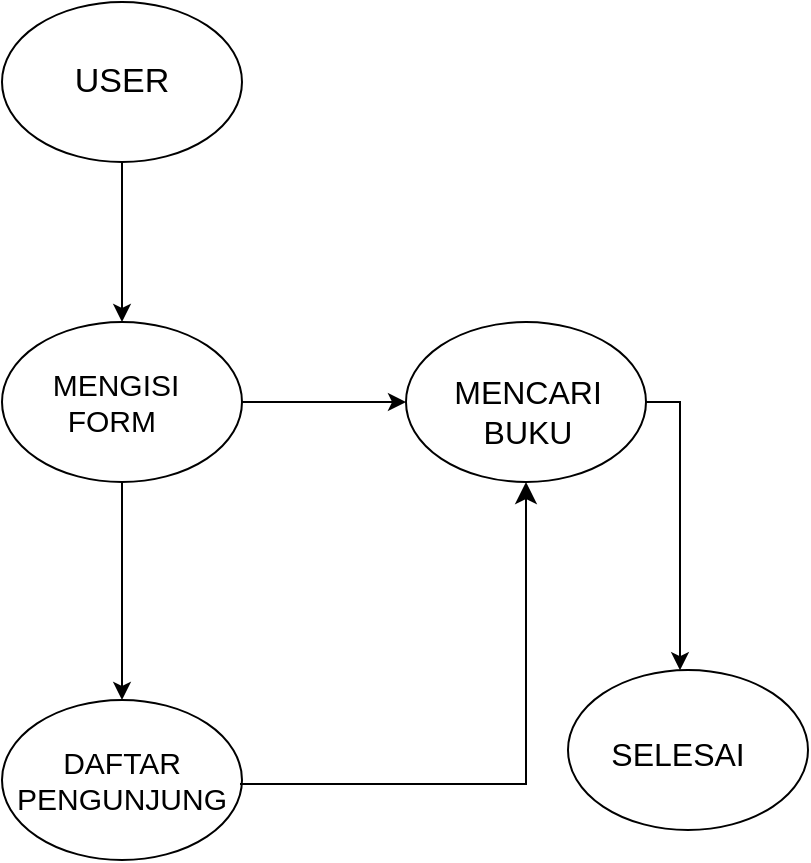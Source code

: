 <mxfile version="23.0.0" type="github">
  <diagram name="Page-1" id="J4uFjlaQboDc-oYEX2o8">
    <mxGraphModel dx="1035" dy="541" grid="1" gridSize="10" guides="1" tooltips="1" connect="1" arrows="1" fold="1" page="1" pageScale="1" pageWidth="827" pageHeight="1169" math="0" shadow="0">
      <root>
        <mxCell id="0" />
        <mxCell id="1" parent="0" />
        <mxCell id="isXmIjActsofj--1IzJH-33" value="" style="edgeStyle=orthogonalEdgeStyle;rounded=0;orthogonalLoop=1;jettySize=auto;html=1;" edge="1" parent="1" source="isXmIjActsofj--1IzJH-30" target="isXmIjActsofj--1IzJH-32">
          <mxGeometry relative="1" as="geometry" />
        </mxCell>
        <mxCell id="isXmIjActsofj--1IzJH-30" value="" style="ellipse;whiteSpace=wrap;html=1;" vertex="1" parent="1">
          <mxGeometry x="137" y="247" width="120" height="80" as="geometry" />
        </mxCell>
        <mxCell id="isXmIjActsofj--1IzJH-31" value="USER" style="text;html=1;strokeColor=none;fillColor=none;align=center;verticalAlign=middle;whiteSpace=wrap;rounded=0;fontSize=17;" vertex="1" parent="1">
          <mxGeometry x="167" y="272" width="60" height="30" as="geometry" />
        </mxCell>
        <mxCell id="isXmIjActsofj--1IzJH-38" value="" style="edgeStyle=orthogonalEdgeStyle;rounded=0;orthogonalLoop=1;jettySize=auto;html=1;" edge="1" parent="1" source="isXmIjActsofj--1IzJH-32" target="isXmIjActsofj--1IzJH-37">
          <mxGeometry relative="1" as="geometry" />
        </mxCell>
        <mxCell id="isXmIjActsofj--1IzJH-42" value="" style="edgeStyle=orthogonalEdgeStyle;rounded=0;orthogonalLoop=1;jettySize=auto;html=1;" edge="1" parent="1" source="isXmIjActsofj--1IzJH-32" target="isXmIjActsofj--1IzJH-41">
          <mxGeometry relative="1" as="geometry" />
        </mxCell>
        <mxCell id="isXmIjActsofj--1IzJH-32" value="" style="ellipse;whiteSpace=wrap;html=1;" vertex="1" parent="1">
          <mxGeometry x="137" y="407" width="120" height="80" as="geometry" />
        </mxCell>
        <mxCell id="isXmIjActsofj--1IzJH-34" value="MENGISI FORM&amp;nbsp;" style="text;html=1;strokeColor=none;fillColor=none;align=center;verticalAlign=middle;whiteSpace=wrap;rounded=0;fontSize=15;" vertex="1" parent="1">
          <mxGeometry x="164" y="432" width="60" height="30" as="geometry" />
        </mxCell>
        <mxCell id="isXmIjActsofj--1IzJH-37" value="" style="ellipse;whiteSpace=wrap;html=1;" vertex="1" parent="1">
          <mxGeometry x="137" y="596" width="120" height="80" as="geometry" />
        </mxCell>
        <mxCell id="isXmIjActsofj--1IzJH-39" value="DAFTAR PENGUNJUNG" style="text;html=1;strokeColor=none;fillColor=none;align=center;verticalAlign=middle;whiteSpace=wrap;rounded=0;fontSize=15;" vertex="1" parent="1">
          <mxGeometry x="167" y="621" width="60" height="30" as="geometry" />
        </mxCell>
        <mxCell id="isXmIjActsofj--1IzJH-46" value="" style="edgeStyle=orthogonalEdgeStyle;rounded=0;orthogonalLoop=1;jettySize=auto;html=1;exitX=1;exitY=0.5;exitDx=0;exitDy=0;" edge="1" parent="1" source="isXmIjActsofj--1IzJH-41" target="isXmIjActsofj--1IzJH-45">
          <mxGeometry relative="1" as="geometry">
            <Array as="points">
              <mxPoint x="476" y="447" />
            </Array>
          </mxGeometry>
        </mxCell>
        <mxCell id="isXmIjActsofj--1IzJH-41" value="" style="ellipse;whiteSpace=wrap;html=1;" vertex="1" parent="1">
          <mxGeometry x="339" y="407" width="120" height="80" as="geometry" />
        </mxCell>
        <mxCell id="isXmIjActsofj--1IzJH-43" value="MENCARI BUKU" style="text;html=1;strokeColor=none;fillColor=none;align=center;verticalAlign=middle;whiteSpace=wrap;rounded=0;fontSize=16;" vertex="1" parent="1">
          <mxGeometry x="370" y="403" width="60" height="97" as="geometry" />
        </mxCell>
        <mxCell id="isXmIjActsofj--1IzJH-45" value="" style="ellipse;whiteSpace=wrap;html=1;" vertex="1" parent="1">
          <mxGeometry x="420" y="581" width="120" height="80" as="geometry" />
        </mxCell>
        <mxCell id="isXmIjActsofj--1IzJH-47" value="SELESAI" style="text;html=1;strokeColor=none;fillColor=none;align=center;verticalAlign=middle;whiteSpace=wrap;rounded=0;fontSize=16;" vertex="1" parent="1">
          <mxGeometry x="445" y="608" width="60" height="30" as="geometry" />
        </mxCell>
        <mxCell id="isXmIjActsofj--1IzJH-55" value="" style="edgeStyle=elbowEdgeStyle;elbow=vertical;endArrow=classic;html=1;curved=0;rounded=0;endSize=8;startSize=8;exitX=1;exitY=0.5;exitDx=0;exitDy=0;entryX=0.5;entryY=1;entryDx=0;entryDy=0;" edge="1" parent="1" target="isXmIjActsofj--1IzJH-41">
          <mxGeometry width="50" height="50" relative="1" as="geometry">
            <mxPoint x="256.0" y="638" as="sourcePoint" />
            <mxPoint x="339" y="427" as="targetPoint" />
            <Array as="points">
              <mxPoint x="380" y="638" />
            </Array>
          </mxGeometry>
        </mxCell>
      </root>
    </mxGraphModel>
  </diagram>
</mxfile>
